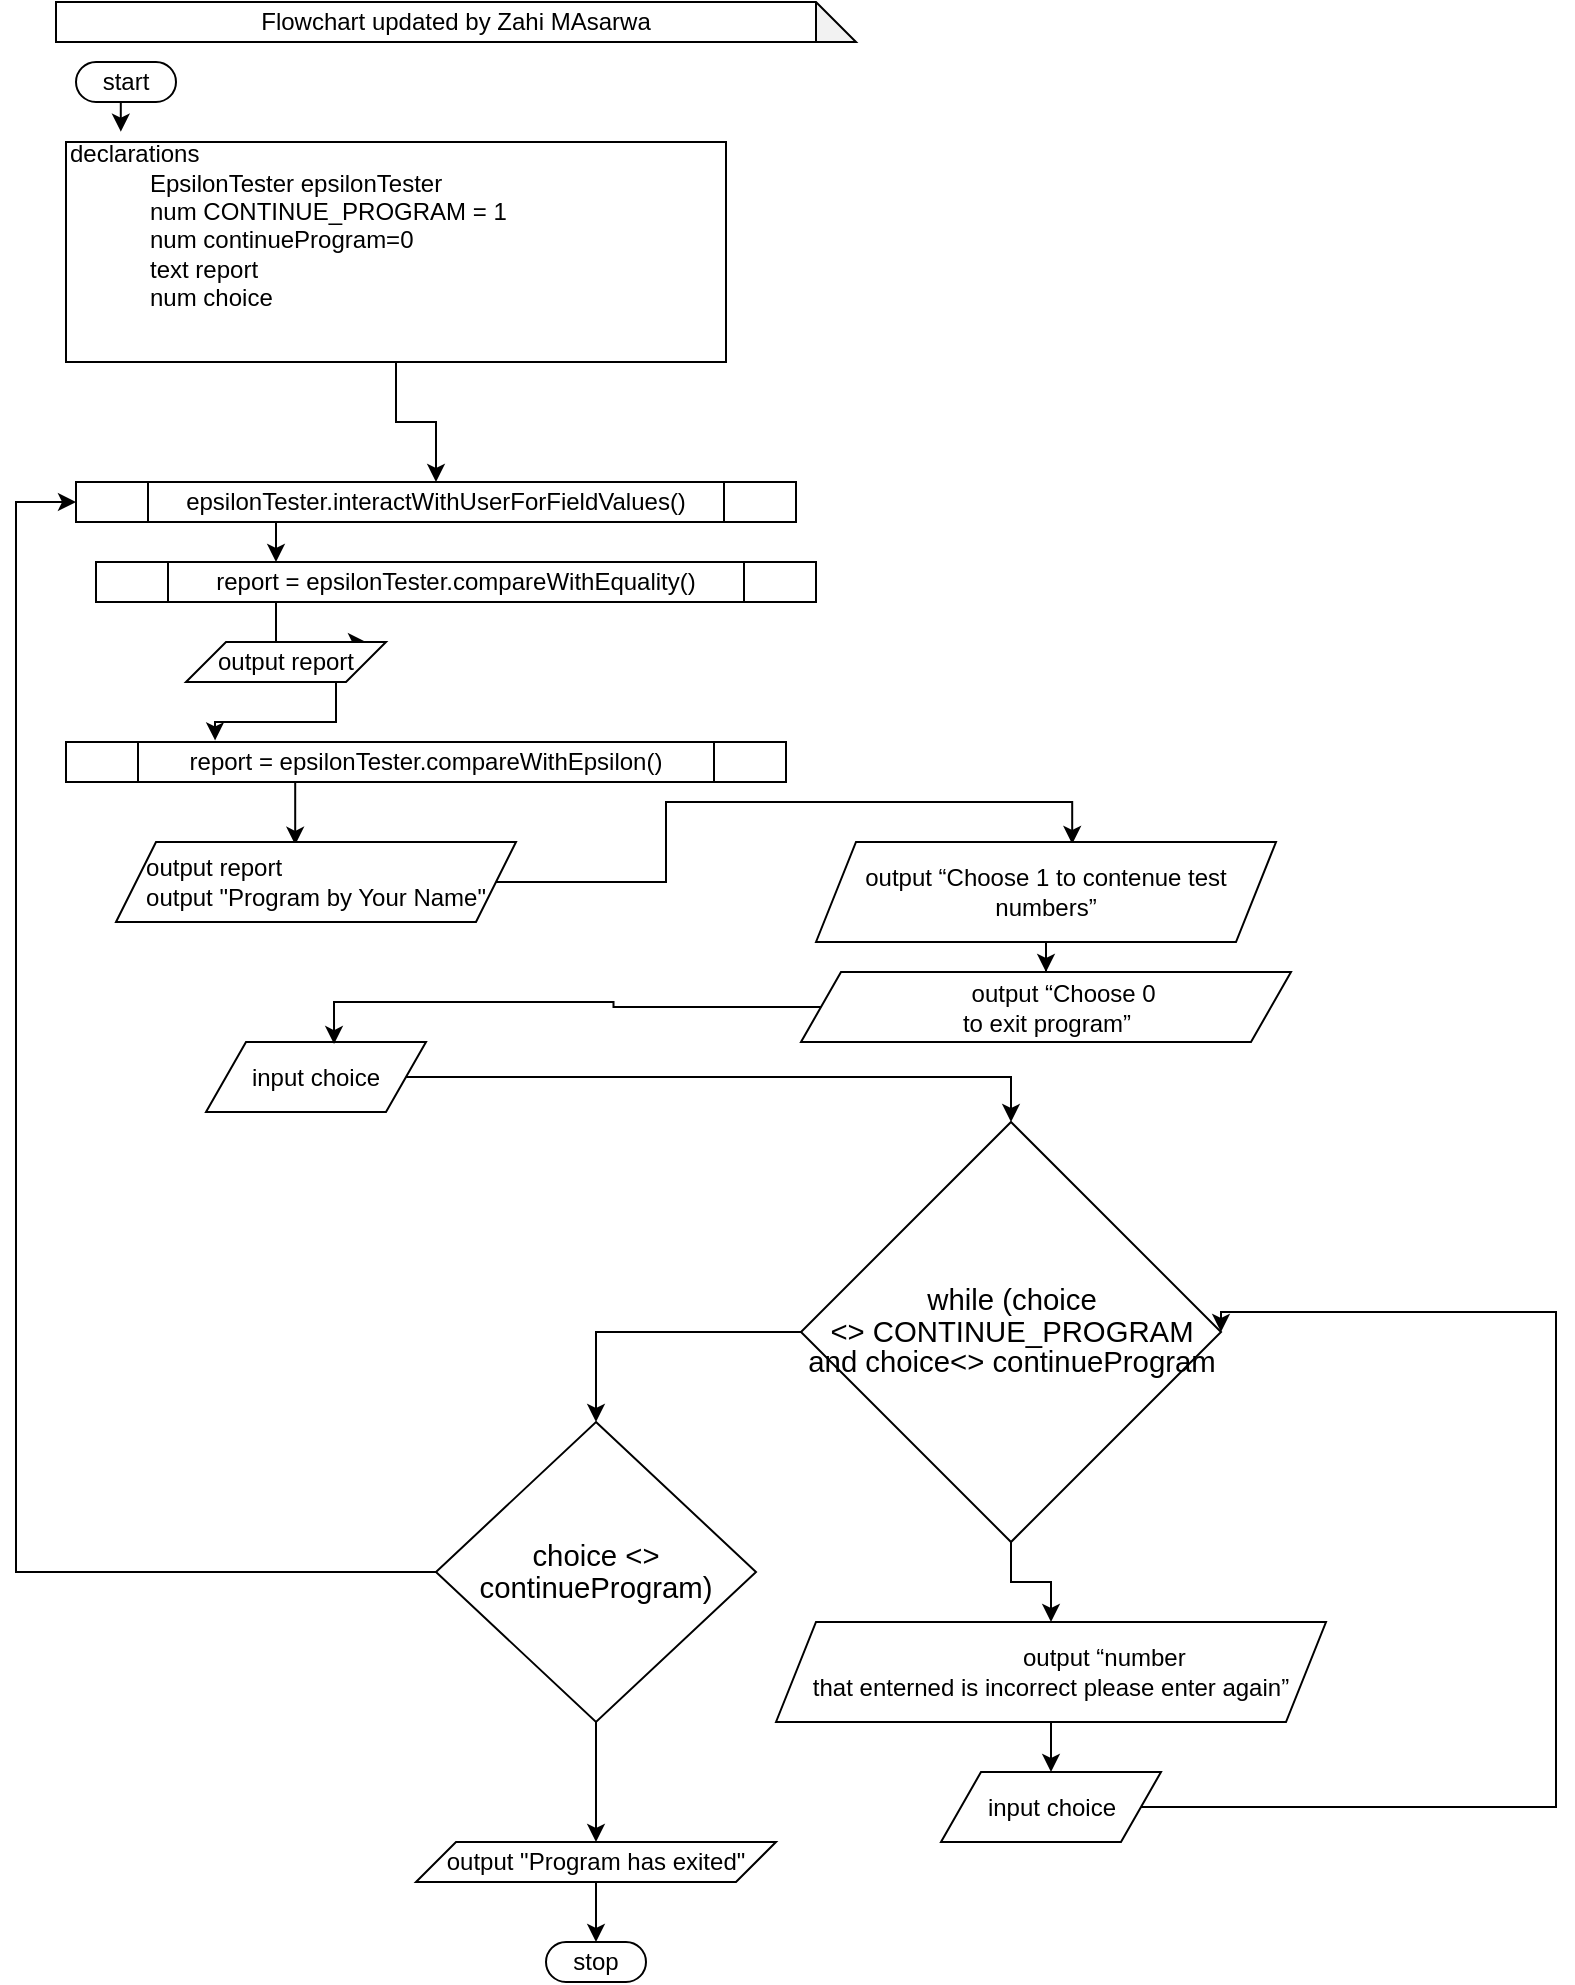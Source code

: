 <mxfile version="14.4.3" type="device"><diagram id="d9PqQjjxz8zE3wdv1pYI" name="Page-1"><mxGraphModel dx="1092" dy="494" grid="1" gridSize="10" guides="1" tooltips="1" connect="1" arrows="1" fold="1" page="1" pageScale="1" pageWidth="850" pageHeight="1100" math="0" shadow="0"><root><mxCell id="0"/><mxCell id="1" parent="0"/><mxCell id="IQG8wvTqVutPs93_L8r2-1" value="stop" style="rounded=1;whiteSpace=wrap;html=1;arcSize=50;" parent="1" vertex="1"><mxGeometry x="285" y="1050" width="50" height="20" as="geometry"/></mxCell><mxCell id="IQG8wvTqVutPs93_L8r2-11" style="edgeStyle=orthogonalEdgeStyle;rounded=0;orthogonalLoop=1;jettySize=auto;html=1;exitX=0.5;exitY=1;exitDx=0;exitDy=0;entryX=0.083;entryY=-0.047;entryDx=0;entryDy=0;entryPerimeter=0;" parent="1" source="IQG8wvTqVutPs93_L8r2-2" target="IQG8wvTqVutPs93_L8r2-3" edge="1"><mxGeometry relative="1" as="geometry"/></mxCell><mxCell id="IQG8wvTqVutPs93_L8r2-2" value="start" style="rounded=1;whiteSpace=wrap;html=1;arcSize=50;" parent="1" vertex="1"><mxGeometry x="50" y="110" width="50" height="20" as="geometry"/></mxCell><mxCell id="aOxwtMr_VdMBtvtOK1-m-3" value="" style="edgeStyle=orthogonalEdgeStyle;rounded=0;orthogonalLoop=1;jettySize=auto;html=1;" edge="1" parent="1" source="IQG8wvTqVutPs93_L8r2-3" target="IQG8wvTqVutPs93_L8r2-4"><mxGeometry relative="1" as="geometry"/></mxCell><mxCell id="IQG8wvTqVutPs93_L8r2-3" value="declarations&lt;br&gt;&lt;blockquote style=&quot;margin: 0 0 0 40px ; border: none ; padding: 0px&quot;&gt;EpsilonTester epsilonTester&lt;/blockquote&gt;&lt;blockquote style=&quot;margin: 0 0 0 40px ; border: none ; padding: 0px&quot;&gt;num CONTINUE_PROGRAM = 1&lt;/blockquote&gt;&lt;blockquote style=&quot;margin: 0 0 0 40px ; border: none ; padding: 0px&quot;&gt;num continueProgram=0&lt;/blockquote&gt;&lt;blockquote style=&quot;margin: 0 0 0 40px ; border: none ; padding: 0px&quot;&gt;text report&amp;nbsp;&lt;/blockquote&gt;&lt;blockquote style=&quot;margin: 0 0 0 40px ; border: none ; padding: 0px&quot;&gt;&lt;span&gt;num choice&lt;/span&gt;&lt;/blockquote&gt;&lt;blockquote style=&quot;margin: 0 0 0 40px ; border: none ; padding: 0px&quot;&gt;&lt;p class=&quot;MsoNormal&quot;&gt;&lt;/p&gt;&lt;/blockquote&gt;&amp;nbsp;" style="rounded=0;whiteSpace=wrap;html=1;align=left;" parent="1" vertex="1"><mxGeometry x="45" y="150" width="330" height="110" as="geometry"/></mxCell><mxCell id="IQG8wvTqVutPs93_L8r2-13" style="edgeStyle=orthogonalEdgeStyle;rounded=0;orthogonalLoop=1;jettySize=auto;html=1;exitX=0.25;exitY=1;exitDx=0;exitDy=0;entryX=0.25;entryY=0;entryDx=0;entryDy=0;" parent="1" source="IQG8wvTqVutPs93_L8r2-4" target="IQG8wvTqVutPs93_L8r2-6" edge="1"><mxGeometry relative="1" as="geometry"><mxPoint x="128" y="317.4" as="targetPoint"/></mxGeometry></mxCell><mxCell id="IQG8wvTqVutPs93_L8r2-4" value="epsilonTester.interactWithUserForFieldValues()" style="shape=process;whiteSpace=wrap;html=1;backgroundOutline=1;align=center;" parent="1" vertex="1"><mxGeometry x="50" y="320" width="360" height="20" as="geometry"/></mxCell><mxCell id="IQG8wvTqVutPs93_L8r2-15" style="edgeStyle=orthogonalEdgeStyle;rounded=0;orthogonalLoop=1;jettySize=auto;html=1;exitX=0.25;exitY=1;exitDx=0;exitDy=0;entryX=0.9;entryY=0;entryDx=0;entryDy=0;entryPerimeter=0;" parent="1" source="IQG8wvTqVutPs93_L8r2-6" target="IQG8wvTqVutPs93_L8r2-7" edge="1"><mxGeometry relative="1" as="geometry"/></mxCell><mxCell id="IQG8wvTqVutPs93_L8r2-6" value="report = epsilonTester.compareWithEquality()" style="shape=process;whiteSpace=wrap;html=1;backgroundOutline=1;align=center;" parent="1" vertex="1"><mxGeometry x="60" y="360" width="360" height="20" as="geometry"/></mxCell><mxCell id="IQG8wvTqVutPs93_L8r2-16" style="edgeStyle=orthogonalEdgeStyle;rounded=0;orthogonalLoop=1;jettySize=auto;html=1;exitX=0.75;exitY=1;exitDx=0;exitDy=0;entryX=0.207;entryY=-0.04;entryDx=0;entryDy=0;entryPerimeter=0;" parent="1" source="IQG8wvTqVutPs93_L8r2-7" target="IQG8wvTqVutPs93_L8r2-9" edge="1"><mxGeometry relative="1" as="geometry"><mxPoint x="115" y="440" as="targetPoint"/></mxGeometry></mxCell><mxCell id="IQG8wvTqVutPs93_L8r2-7" value="output report" style="shape=parallelogram;perimeter=parallelogramPerimeter;whiteSpace=wrap;html=1;fixedSize=1;align=center;" parent="1" vertex="1"><mxGeometry x="105" y="400" width="100" height="20" as="geometry"/></mxCell><mxCell id="IQG8wvTqVutPs93_L8r2-22" style="edgeStyle=orthogonalEdgeStyle;rounded=0;orthogonalLoop=1;jettySize=auto;html=1;exitX=0.25;exitY=1;exitDx=0;exitDy=0;entryX=0.448;entryY=0.035;entryDx=0;entryDy=0;entryPerimeter=0;" parent="1" source="IQG8wvTqVutPs93_L8r2-9" target="IQG8wvTqVutPs93_L8r2-10" edge="1"><mxGeometry relative="1" as="geometry"/></mxCell><mxCell id="IQG8wvTqVutPs93_L8r2-9" value="report = epsilonTester.compareWithEpsilon()" style="shape=process;whiteSpace=wrap;html=1;backgroundOutline=1;align=center;" parent="1" vertex="1"><mxGeometry x="45" y="450" width="360" height="20" as="geometry"/></mxCell><mxCell id="aOxwtMr_VdMBtvtOK1-m-11" style="edgeStyle=orthogonalEdgeStyle;rounded=0;orthogonalLoop=1;jettySize=auto;html=1;entryX=0.557;entryY=0.02;entryDx=0;entryDy=0;entryPerimeter=0;" edge="1" parent="1" source="IQG8wvTqVutPs93_L8r2-10" target="aOxwtMr_VdMBtvtOK1-m-8"><mxGeometry relative="1" as="geometry"/></mxCell><mxCell id="IQG8wvTqVutPs93_L8r2-10" value="&lt;div style=&quot;text-align: left&quot;&gt;&lt;span&gt;output report&lt;/span&gt;&lt;/div&gt;&lt;div style=&quot;text-align: left&quot;&gt;&lt;span&gt;output &quot;Program by Your Name&quot;&lt;/span&gt;&lt;/div&gt;" style="shape=parallelogram;perimeter=parallelogramPerimeter;whiteSpace=wrap;html=1;fixedSize=1;align=center;" parent="1" vertex="1"><mxGeometry x="70" y="500" width="200" height="40" as="geometry"/></mxCell><mxCell id="IQG8wvTqVutPs93_L8r2-21" value="Flowchart updated by Zahi MAsarwa" style="shape=note;whiteSpace=wrap;html=1;backgroundOutline=1;darkOpacity=0.05;align=center;" parent="1" vertex="1"><mxGeometry x="40" y="80" width="400" height="20" as="geometry"/></mxCell><mxCell id="IQG8wvTqVutPs93_L8r2-24" style="edgeStyle=orthogonalEdgeStyle;rounded=0;orthogonalLoop=1;jettySize=auto;html=1;exitX=0.5;exitY=1;exitDx=0;exitDy=0;entryX=0.5;entryY=0;entryDx=0;entryDy=0;" parent="1" source="IQG8wvTqVutPs93_L8r2-23" target="IQG8wvTqVutPs93_L8r2-1" edge="1"><mxGeometry relative="1" as="geometry"/></mxCell><mxCell id="IQG8wvTqVutPs93_L8r2-23" value="output &quot;Program has exited&quot;" style="shape=parallelogram;perimeter=parallelogramPerimeter;whiteSpace=wrap;html=1;fixedSize=1;align=center;" parent="1" vertex="1"><mxGeometry x="220" y="1000" width="180" height="20" as="geometry"/></mxCell><mxCell id="aOxwtMr_VdMBtvtOK1-m-22" style="edgeStyle=orthogonalEdgeStyle;rounded=0;orthogonalLoop=1;jettySize=auto;html=1;entryX=0;entryY=0.5;entryDx=0;entryDy=0;" edge="1" parent="1" source="aOxwtMr_VdMBtvtOK1-m-2" target="IQG8wvTqVutPs93_L8r2-4"><mxGeometry relative="1" as="geometry"><Array as="points"><mxPoint x="20" y="865"/><mxPoint x="20" y="330"/></Array></mxGeometry></mxCell><mxCell id="aOxwtMr_VdMBtvtOK1-m-23" value="" style="edgeStyle=orthogonalEdgeStyle;rounded=0;orthogonalLoop=1;jettySize=auto;html=1;" edge="1" parent="1" source="aOxwtMr_VdMBtvtOK1-m-2" target="IQG8wvTqVutPs93_L8r2-23"><mxGeometry relative="1" as="geometry"/></mxCell><mxCell id="aOxwtMr_VdMBtvtOK1-m-2" value="&lt;span style=&quot;font-size: 11.0pt ; line-height: 107% ; font-family: &amp;#34;calibri&amp;#34; , sans-serif&quot;&gt;choice &amp;lt;&amp;gt; continueProgram)&lt;/span&gt;" style="rhombus;whiteSpace=wrap;html=1;" vertex="1" parent="1"><mxGeometry x="230" y="790" width="160" height="150" as="geometry"/></mxCell><mxCell id="aOxwtMr_VdMBtvtOK1-m-20" style="edgeStyle=orthogonalEdgeStyle;rounded=0;orthogonalLoop=1;jettySize=auto;html=1;entryX=0.5;entryY=0;entryDx=0;entryDy=0;" edge="1" parent="1" source="aOxwtMr_VdMBtvtOK1-m-6" target="aOxwtMr_VdMBtvtOK1-m-14"><mxGeometry relative="1" as="geometry"/></mxCell><mxCell id="aOxwtMr_VdMBtvtOK1-m-6" value="input choice" style="shape=parallelogram;perimeter=parallelogramPerimeter;whiteSpace=wrap;html=1;fixedSize=1;" vertex="1" parent="1"><mxGeometry x="115" y="600" width="110" height="35" as="geometry"/></mxCell><mxCell id="aOxwtMr_VdMBtvtOK1-m-10" value="" style="edgeStyle=orthogonalEdgeStyle;rounded=0;orthogonalLoop=1;jettySize=auto;html=1;" edge="1" parent="1" source="aOxwtMr_VdMBtvtOK1-m-8" target="aOxwtMr_VdMBtvtOK1-m-9"><mxGeometry relative="1" as="geometry"/></mxCell><mxCell id="aOxwtMr_VdMBtvtOK1-m-8" value="&lt;p class=&quot;MsoNormal&quot;&gt;output “Choose 1 to contenue test numbers”&lt;/p&gt;" style="shape=parallelogram;perimeter=parallelogramPerimeter;whiteSpace=wrap;html=1;fixedSize=1;" vertex="1" parent="1"><mxGeometry x="420" y="500" width="230" height="50" as="geometry"/></mxCell><mxCell id="aOxwtMr_VdMBtvtOK1-m-12" style="edgeStyle=orthogonalEdgeStyle;rounded=0;orthogonalLoop=1;jettySize=auto;html=1;entryX=0.582;entryY=0.029;entryDx=0;entryDy=0;entryPerimeter=0;" edge="1" parent="1" source="aOxwtMr_VdMBtvtOK1-m-9" target="aOxwtMr_VdMBtvtOK1-m-6"><mxGeometry relative="1" as="geometry"/></mxCell><mxCell id="aOxwtMr_VdMBtvtOK1-m-9" value="&lt;p class=&quot;MsoNormal&quot;&gt;&amp;nbsp; &amp;nbsp; &amp;nbsp;output “Choose 0&lt;br/&gt;to exit program”&lt;/p&gt;" style="shape=parallelogram;perimeter=parallelogramPerimeter;whiteSpace=wrap;html=1;fixedSize=1;" vertex="1" parent="1"><mxGeometry x="412.5" y="565" width="245" height="35" as="geometry"/></mxCell><mxCell id="aOxwtMr_VdMBtvtOK1-m-16" value="" style="edgeStyle=orthogonalEdgeStyle;rounded=0;orthogonalLoop=1;jettySize=auto;html=1;" edge="1" parent="1" source="aOxwtMr_VdMBtvtOK1-m-14" target="aOxwtMr_VdMBtvtOK1-m-15"><mxGeometry relative="1" as="geometry"/></mxCell><mxCell id="aOxwtMr_VdMBtvtOK1-m-21" style="edgeStyle=orthogonalEdgeStyle;rounded=0;orthogonalLoop=1;jettySize=auto;html=1;exitX=0;exitY=0.5;exitDx=0;exitDy=0;entryX=0.5;entryY=0;entryDx=0;entryDy=0;" edge="1" parent="1" source="aOxwtMr_VdMBtvtOK1-m-14" target="aOxwtMr_VdMBtvtOK1-m-2"><mxGeometry relative="1" as="geometry"/></mxCell><mxCell id="aOxwtMr_VdMBtvtOK1-m-14" value="&lt;span style=&quot;font-size: 11.0pt ; line-height: 107% ; font-family: &amp;#34;calibri&amp;#34; , sans-serif&quot;&gt;while (choice&lt;br/&gt;&amp;lt;&amp;gt; CONTINUE_PROGRAM and choice&amp;lt;&amp;gt; continueProgram&lt;/span&gt;" style="rhombus;whiteSpace=wrap;html=1;" vertex="1" parent="1"><mxGeometry x="412.5" y="640" width="210" height="210" as="geometry"/></mxCell><mxCell id="aOxwtMr_VdMBtvtOK1-m-18" value="" style="edgeStyle=orthogonalEdgeStyle;rounded=0;orthogonalLoop=1;jettySize=auto;html=1;" edge="1" parent="1" source="aOxwtMr_VdMBtvtOK1-m-15" target="aOxwtMr_VdMBtvtOK1-m-17"><mxGeometry relative="1" as="geometry"/></mxCell><mxCell id="aOxwtMr_VdMBtvtOK1-m-15" value="&lt;p class=&quot;MsoNormal&quot;&gt;&amp;nbsp; &amp;nbsp; &amp;nbsp; &amp;nbsp; &amp;nbsp; &amp;nbsp; &amp;nbsp; &amp;nbsp; output “number&lt;br/&gt;that enterned is incorrect please enter again”&lt;/p&gt;" style="shape=parallelogram;perimeter=parallelogramPerimeter;whiteSpace=wrap;html=1;fixedSize=1;" vertex="1" parent="1"><mxGeometry x="400" y="890" width="275" height="50" as="geometry"/></mxCell><mxCell id="aOxwtMr_VdMBtvtOK1-m-19" style="edgeStyle=orthogonalEdgeStyle;rounded=0;orthogonalLoop=1;jettySize=auto;html=1;exitX=1;exitY=0.5;exitDx=0;exitDy=0;entryX=1;entryY=0.5;entryDx=0;entryDy=0;" edge="1" parent="1" source="aOxwtMr_VdMBtvtOK1-m-17" target="aOxwtMr_VdMBtvtOK1-m-14"><mxGeometry relative="1" as="geometry"><mxPoint x="800" y="820" as="targetPoint"/><Array as="points"><mxPoint x="790" y="983"/><mxPoint x="790" y="735"/><mxPoint x="623" y="735"/></Array></mxGeometry></mxCell><mxCell id="aOxwtMr_VdMBtvtOK1-m-17" value="input choice" style="shape=parallelogram;perimeter=parallelogramPerimeter;whiteSpace=wrap;html=1;fixedSize=1;" vertex="1" parent="1"><mxGeometry x="482.5" y="965" width="110" height="35" as="geometry"/></mxCell></root></mxGraphModel></diagram></mxfile>